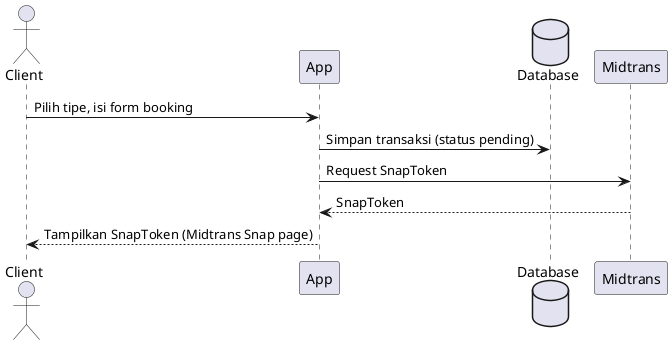 @startuml
actor Client
participant App
database Database
participant Midtrans

Client -> App: Pilih tipe, isi form booking
App -> Database: Simpan transaksi (status pending)
App -> Midtrans: Request SnapToken
Midtrans --> App: SnapToken
App --> Client: Tampilkan SnapToken (Midtrans Snap page)
@enduml

